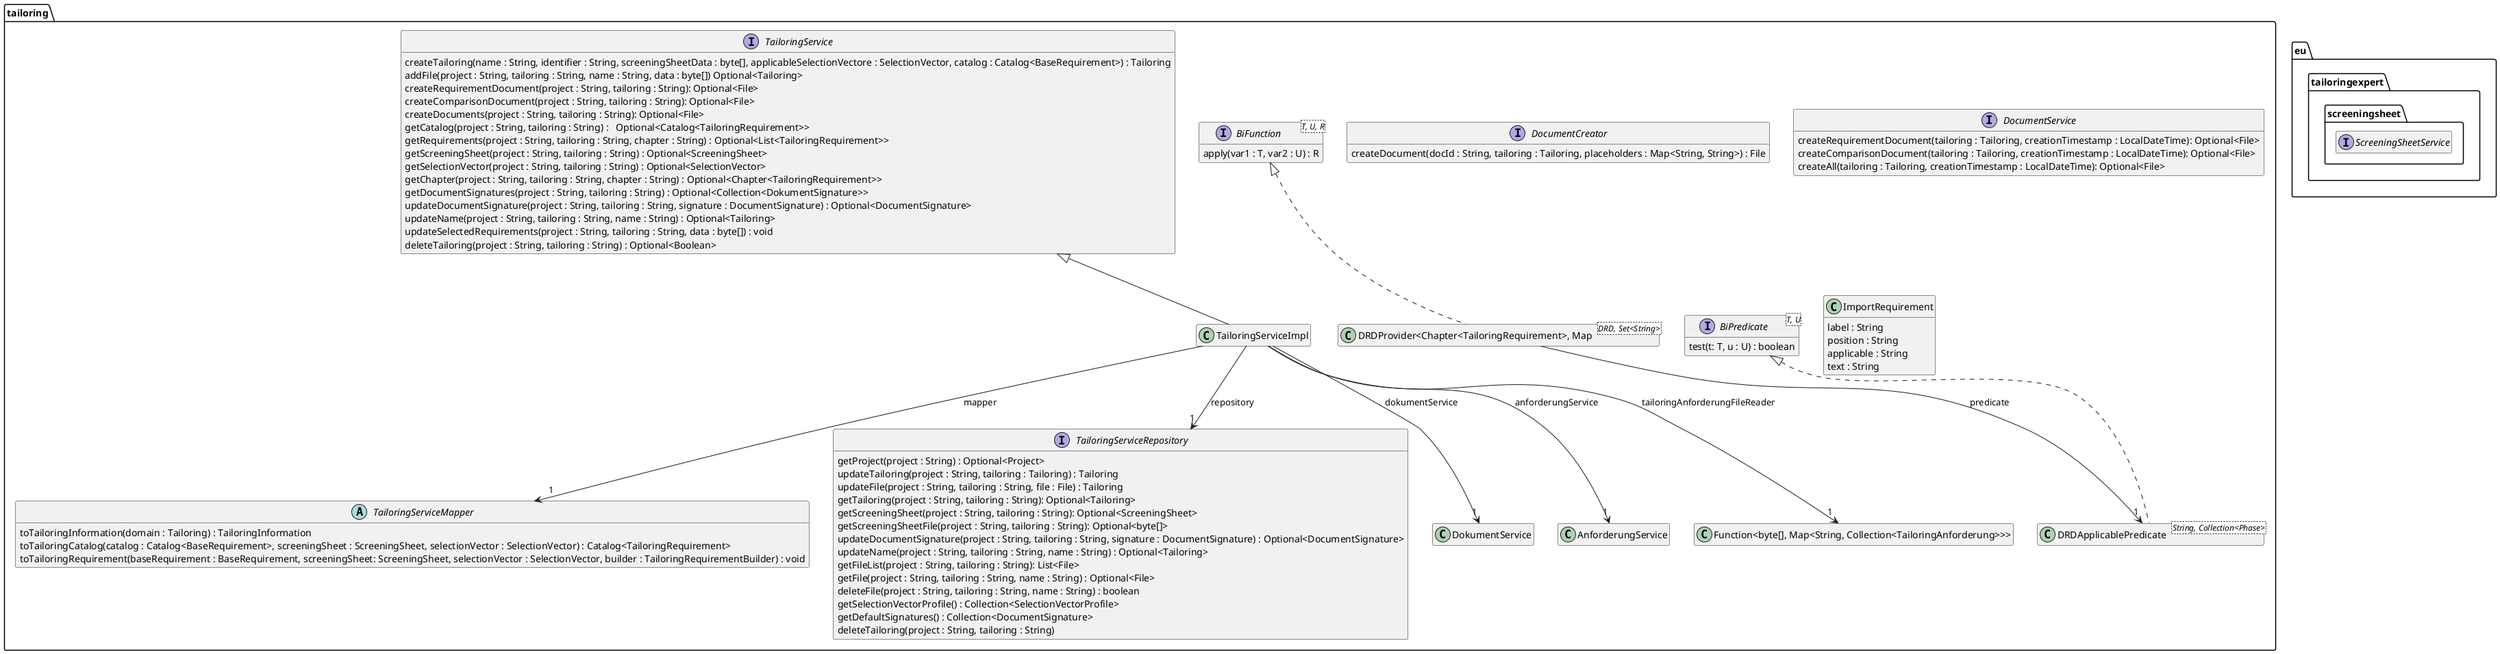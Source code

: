 @startuml Ebene3.png
hide empty members

package eu.tailoringexpert {
    package screeningsheet {
        interface ScreeningSheetService
    }
}

package tailoring {

    interface "BiPredicate<T, U>" as AnwendbarBiFunction {
        test(t: T, u : U) : boolean
    }
    class DRDApplicablePredicate<String, Collection<Phase>> {
    }
    AnwendbarBiFunction <|.. DRDApplicablePredicate

    interface "BiFunction<T, U, R>" as DRDProviderBiFunction {
        apply(var1 : T, var2 : U) : R
    }
    class "DRDProvider<Chapter<TailoringRequirement>, Map<DRD, Set<String>>" as DRDProvider{
    }
    DRDProviderBiFunction <|.. DRDProvider
    DRDProvider --> "1" DRDApplicablePredicate : predicate

    interface DocumentCreator {
        createDocument(docId : String, tailoring : Tailoring, placeholders : Map<String, String>) : File
    }

    interface TailoringService {
        createTailoring(name : String, identifier : String, screeningSheetData : byte[], applicableSelectionVectore : SelectionVector, catalog : Catalog<BaseRequirement>) : Tailoring
        addFile(project : String, tailoring : String, name : String, data : byte[]) Optional<Tailoring>
        createRequirementDocument(project : String, tailoring : String): Optional<File>
        createComparisonDocument(project : String, tailoring : String): Optional<File>
        createDocuments(project : String, tailoring : String): Optional<File>
        getCatalog(project : String, tailoring : String) :   Optional<Catalog<TailoringRequirement>>
        getRequirements(project : String, tailoring : String, chapter : String) : Optional<List<TailoringRequirement>>
        getScreeningSheet(project : String, tailoring : String) : Optional<ScreeningSheet>
        getSelectionVector(project : String, tailoring : String) : Optional<SelectionVector>
        getChapter(project : String, tailoring : String, chapter : String) : Optional<Chapter<TailoringRequirement>>
        getDocumentSignatures(project : String, tailoring : String) : Optional<Collection<DokumentSignature>>
        updateDocumentSignature(project : String, tailoring : String, signature : DocumentSignature) : Optional<DocumentSignature>
        updateName(project : String, tailoring : String, name : String) : Optional<Tailoring>
        updateSelectedRequirements(project : String, tailoring : String, data : byte[]) : void
        deleteTailoring(project : String, tailoring : String) : Optional<Boolean>
    }

    abstract class TailoringServiceMapper {
        toTailoringInformation(domain : Tailoring) : TailoringInformation
        toTailoringCatalog(catalog : Catalog<BaseRequirement>, screeningSheet : ScreeningSheet, selectionVector : SelectionVector) : Catalog<TailoringRequirement>
        toTailoringRequirement(baseRequirement : BaseRequirement, screeningSheet: ScreeningSheet, selectionVector : SelectionVector, builder : TailoringRequirementBuilder) : void
    }

    interface TailoringServiceRepository {
        getProject(project : String) : Optional<Project>
        updateTailoring(project : String, tailoring : Tailoring) : Tailoring
        updateFile(project : String, tailoring : String, file : File) : Tailoring
        getTailoring(project : String, tailoring : String): Optional<Tailoring>
        getScreeningSheet(project : String, tailoring : String): Optional<ScreeningSheet>
        getScreeningSheetFile(project : String, tailoring : String): Optional<byte[]>
        updateDocumentSignature(project : String, tailoring : String, signature : DocumentSignature) : Optional<DocumentSignature>
        updateName(project : String, tailoring : String, name : String) : Optional<Tailoring>
        getFileList(project : String, tailoring : String): List<File>
        getFile(project : String, tailoring : String, name : String) : Optional<File>
        deleteFile(project : String, tailoring : String, name : String) : boolean
        getSelectionVectorProfile() : Collection<SelectionVectorProfile>
        getDefaultSignatures() : Collection<DocumentSignature>
        deleteTailoring(project : String, tailoring : String)
    }

    interface DocumentService {
        createRequirementDocument(tailoring : Tailoring, creationTimestamp : LocalDateTime): Optional<File>
        createComparisonDocument(tailoring : Tailoring, creationTimestamp : LocalDateTime): Optional<File>
        createAll(tailoring : Tailoring, creationTimestamp : LocalDateTime): Optional<File>
    }

    class ImportRequirement {
        label : String
        position : String
        applicable : String
        text : String
    }

    class TailoringServiceImpl {
    }
    TailoringService <|-- TailoringServiceImpl
    TailoringServiceImpl --> "1" TailoringServiceRepository : repository
    TailoringServiceImpl --> "1" TailoringServiceMapper : mapper
    TailoringServiceImpl --> "1" DokumentService : dokumentService
    TailoringServiceImpl --> "1" AnforderungService : anforderungService
    TailoringServiceImpl --> "1" "Function<byte[], Map<String, Collection<TailoringAnforderung>>>" : tailoringAnforderungFileReader
}
@enduml